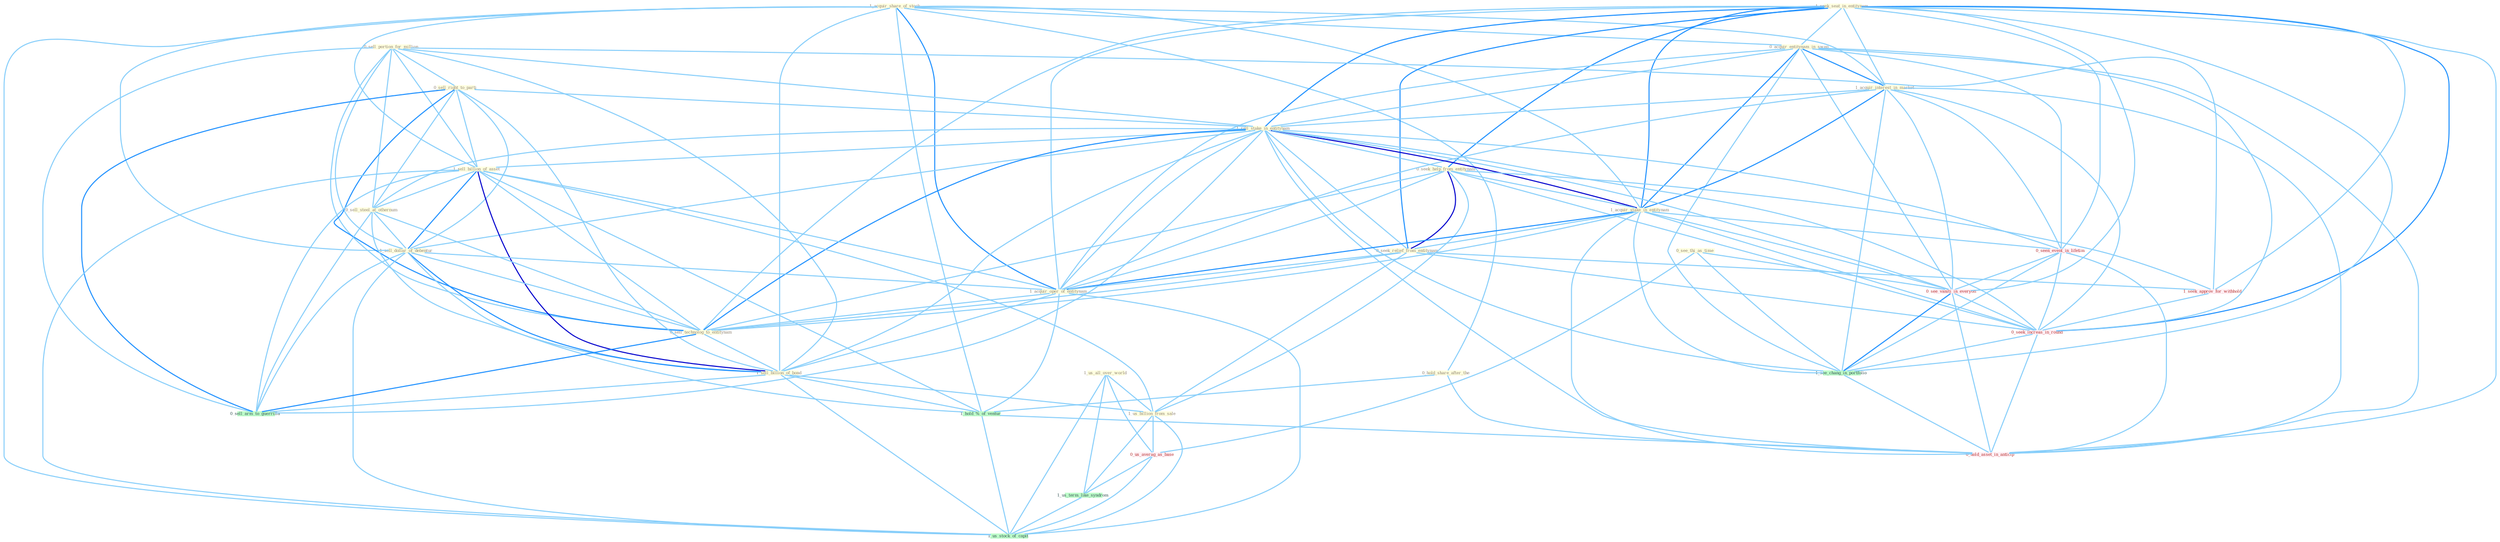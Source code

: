 Graph G{ 
    node
    [shape=polygon,style=filled,width=.5,height=.06,color="#BDFCC9",fixedsize=true,fontsize=4,
    fontcolor="#2f4f4f"];
    {node
    [color="#ffffe0", fontcolor="#8b7d6b"] "0_see_thi_as_time " "1_acquir_share_of_stock " "1_seek_seat_in_entitynam " "0_sell_portion_for_million " "0_sell_right_to_parti " "0_acquir_entitynam_in_swap " "1_acquir_interest_in_market " "1_sell_stake_in_entitynam " "0_seek_help_from_entitynam " "1_sell_billion_of_asset " "0_sell_steel_at_othernum " "1_sell_dollar_of_debentur " "1_acquir_stake_in_entitynam " "0_seek_relief_from_entitynam " "0_hold_share_after_the " "1_us_all_over_world " "1_acquir_oper_of_entitynam " "0_sell_technolog_to_entitynam " "1_sell_billion_of_bond " "1_us_billion_from_sale "}
{node [color="#fff0f5", fontcolor="#b22222"] "0_seen_event_in_lifetim " "0_us_averag_as_base " "1_seek_approv_for_withhold " "0_see_vaniti_in_everyon " "0_seek_increas_in_round " "0_hold_asset_in_anticip "}
edge [color="#B0E2FF"];

	"0_see_thi_as_time " -- "0_us_averag_as_base " [w="1", color="#87cefa" ];
	"0_see_thi_as_time " -- "0_see_vaniti_in_everyon " [w="1", color="#87cefa" ];
	"0_see_thi_as_time " -- "1_see_chang_in_portfolio " [w="1", color="#87cefa" ];
	"1_acquir_share_of_stock " -- "0_acquir_entitynam_in_swap " [w="1", color="#87cefa" ];
	"1_acquir_share_of_stock " -- "1_acquir_interest_in_market " [w="1", color="#87cefa" ];
	"1_acquir_share_of_stock " -- "1_sell_billion_of_asset " [w="1", color="#87cefa" ];
	"1_acquir_share_of_stock " -- "1_sell_dollar_of_debentur " [w="1", color="#87cefa" ];
	"1_acquir_share_of_stock " -- "1_acquir_stake_in_entitynam " [w="1", color="#87cefa" ];
	"1_acquir_share_of_stock " -- "0_hold_share_after_the " [w="1", color="#87cefa" ];
	"1_acquir_share_of_stock " -- "1_acquir_oper_of_entitynam " [w="2", color="#1e90ff" , len=0.8];
	"1_acquir_share_of_stock " -- "1_sell_billion_of_bond " [w="1", color="#87cefa" ];
	"1_acquir_share_of_stock " -- "1_hold_%_of_ventur " [w="1", color="#87cefa" ];
	"1_acquir_share_of_stock " -- "1_us_stock_of_capit " [w="1", color="#87cefa" ];
	"1_seek_seat_in_entitynam " -- "0_acquir_entitynam_in_swap " [w="1", color="#87cefa" ];
	"1_seek_seat_in_entitynam " -- "1_acquir_interest_in_market " [w="1", color="#87cefa" ];
	"1_seek_seat_in_entitynam " -- "1_sell_stake_in_entitynam " [w="2", color="#1e90ff" , len=0.8];
	"1_seek_seat_in_entitynam " -- "0_seek_help_from_entitynam " [w="2", color="#1e90ff" , len=0.8];
	"1_seek_seat_in_entitynam " -- "1_acquir_stake_in_entitynam " [w="2", color="#1e90ff" , len=0.8];
	"1_seek_seat_in_entitynam " -- "0_seek_relief_from_entitynam " [w="2", color="#1e90ff" , len=0.8];
	"1_seek_seat_in_entitynam " -- "1_acquir_oper_of_entitynam " [w="1", color="#87cefa" ];
	"1_seek_seat_in_entitynam " -- "0_sell_technolog_to_entitynam " [w="1", color="#87cefa" ];
	"1_seek_seat_in_entitynam " -- "0_seen_event_in_lifetim " [w="1", color="#87cefa" ];
	"1_seek_seat_in_entitynam " -- "1_seek_approv_for_withhold " [w="1", color="#87cefa" ];
	"1_seek_seat_in_entitynam " -- "0_see_vaniti_in_everyon " [w="1", color="#87cefa" ];
	"1_seek_seat_in_entitynam " -- "0_seek_increas_in_round " [w="2", color="#1e90ff" , len=0.8];
	"1_seek_seat_in_entitynam " -- "1_see_chang_in_portfolio " [w="1", color="#87cefa" ];
	"1_seek_seat_in_entitynam " -- "0_hold_asset_in_anticip " [w="1", color="#87cefa" ];
	"0_sell_portion_for_million " -- "0_sell_right_to_parti " [w="1", color="#87cefa" ];
	"0_sell_portion_for_million " -- "1_sell_stake_in_entitynam " [w="1", color="#87cefa" ];
	"0_sell_portion_for_million " -- "1_sell_billion_of_asset " [w="1", color="#87cefa" ];
	"0_sell_portion_for_million " -- "0_sell_steel_at_othernum " [w="1", color="#87cefa" ];
	"0_sell_portion_for_million " -- "1_sell_dollar_of_debentur " [w="1", color="#87cefa" ];
	"0_sell_portion_for_million " -- "0_sell_technolog_to_entitynam " [w="1", color="#87cefa" ];
	"0_sell_portion_for_million " -- "1_sell_billion_of_bond " [w="1", color="#87cefa" ];
	"0_sell_portion_for_million " -- "1_seek_approv_for_withhold " [w="1", color="#87cefa" ];
	"0_sell_portion_for_million " -- "0_sell_arm_to_guerrilla " [w="1", color="#87cefa" ];
	"0_sell_right_to_parti " -- "1_sell_stake_in_entitynam " [w="1", color="#87cefa" ];
	"0_sell_right_to_parti " -- "1_sell_billion_of_asset " [w="1", color="#87cefa" ];
	"0_sell_right_to_parti " -- "0_sell_steel_at_othernum " [w="1", color="#87cefa" ];
	"0_sell_right_to_parti " -- "1_sell_dollar_of_debentur " [w="1", color="#87cefa" ];
	"0_sell_right_to_parti " -- "0_sell_technolog_to_entitynam " [w="2", color="#1e90ff" , len=0.8];
	"0_sell_right_to_parti " -- "1_sell_billion_of_bond " [w="1", color="#87cefa" ];
	"0_sell_right_to_parti " -- "0_sell_arm_to_guerrilla " [w="2", color="#1e90ff" , len=0.8];
	"0_acquir_entitynam_in_swap " -- "1_acquir_interest_in_market " [w="2", color="#1e90ff" , len=0.8];
	"0_acquir_entitynam_in_swap " -- "1_sell_stake_in_entitynam " [w="1", color="#87cefa" ];
	"0_acquir_entitynam_in_swap " -- "1_acquir_stake_in_entitynam " [w="2", color="#1e90ff" , len=0.8];
	"0_acquir_entitynam_in_swap " -- "1_acquir_oper_of_entitynam " [w="1", color="#87cefa" ];
	"0_acquir_entitynam_in_swap " -- "0_seen_event_in_lifetim " [w="1", color="#87cefa" ];
	"0_acquir_entitynam_in_swap " -- "0_see_vaniti_in_everyon " [w="1", color="#87cefa" ];
	"0_acquir_entitynam_in_swap " -- "0_seek_increas_in_round " [w="1", color="#87cefa" ];
	"0_acquir_entitynam_in_swap " -- "1_see_chang_in_portfolio " [w="1", color="#87cefa" ];
	"0_acquir_entitynam_in_swap " -- "0_hold_asset_in_anticip " [w="1", color="#87cefa" ];
	"1_acquir_interest_in_market " -- "1_sell_stake_in_entitynam " [w="1", color="#87cefa" ];
	"1_acquir_interest_in_market " -- "1_acquir_stake_in_entitynam " [w="2", color="#1e90ff" , len=0.8];
	"1_acquir_interest_in_market " -- "1_acquir_oper_of_entitynam " [w="1", color="#87cefa" ];
	"1_acquir_interest_in_market " -- "0_seen_event_in_lifetim " [w="1", color="#87cefa" ];
	"1_acquir_interest_in_market " -- "0_see_vaniti_in_everyon " [w="1", color="#87cefa" ];
	"1_acquir_interest_in_market " -- "0_seek_increas_in_round " [w="1", color="#87cefa" ];
	"1_acquir_interest_in_market " -- "1_see_chang_in_portfolio " [w="1", color="#87cefa" ];
	"1_acquir_interest_in_market " -- "0_hold_asset_in_anticip " [w="1", color="#87cefa" ];
	"1_sell_stake_in_entitynam " -- "0_seek_help_from_entitynam " [w="1", color="#87cefa" ];
	"1_sell_stake_in_entitynam " -- "1_sell_billion_of_asset " [w="1", color="#87cefa" ];
	"1_sell_stake_in_entitynam " -- "0_sell_steel_at_othernum " [w="1", color="#87cefa" ];
	"1_sell_stake_in_entitynam " -- "1_sell_dollar_of_debentur " [w="1", color="#87cefa" ];
	"1_sell_stake_in_entitynam " -- "1_acquir_stake_in_entitynam " [w="3", color="#0000cd" , len=0.6];
	"1_sell_stake_in_entitynam " -- "0_seek_relief_from_entitynam " [w="1", color="#87cefa" ];
	"1_sell_stake_in_entitynam " -- "1_acquir_oper_of_entitynam " [w="1", color="#87cefa" ];
	"1_sell_stake_in_entitynam " -- "0_sell_technolog_to_entitynam " [w="2", color="#1e90ff" , len=0.8];
	"1_sell_stake_in_entitynam " -- "1_sell_billion_of_bond " [w="1", color="#87cefa" ];
	"1_sell_stake_in_entitynam " -- "0_seen_event_in_lifetim " [w="1", color="#87cefa" ];
	"1_sell_stake_in_entitynam " -- "0_see_vaniti_in_everyon " [w="1", color="#87cefa" ];
	"1_sell_stake_in_entitynam " -- "0_sell_arm_to_guerrilla " [w="1", color="#87cefa" ];
	"1_sell_stake_in_entitynam " -- "0_seek_increas_in_round " [w="1", color="#87cefa" ];
	"1_sell_stake_in_entitynam " -- "1_see_chang_in_portfolio " [w="1", color="#87cefa" ];
	"1_sell_stake_in_entitynam " -- "0_hold_asset_in_anticip " [w="1", color="#87cefa" ];
	"0_seek_help_from_entitynam " -- "1_acquir_stake_in_entitynam " [w="1", color="#87cefa" ];
	"0_seek_help_from_entitynam " -- "0_seek_relief_from_entitynam " [w="3", color="#0000cd" , len=0.6];
	"0_seek_help_from_entitynam " -- "1_acquir_oper_of_entitynam " [w="1", color="#87cefa" ];
	"0_seek_help_from_entitynam " -- "0_sell_technolog_to_entitynam " [w="1", color="#87cefa" ];
	"0_seek_help_from_entitynam " -- "1_us_billion_from_sale " [w="1", color="#87cefa" ];
	"0_seek_help_from_entitynam " -- "1_seek_approv_for_withhold " [w="1", color="#87cefa" ];
	"0_seek_help_from_entitynam " -- "0_seek_increas_in_round " [w="1", color="#87cefa" ];
	"1_sell_billion_of_asset " -- "0_sell_steel_at_othernum " [w="1", color="#87cefa" ];
	"1_sell_billion_of_asset " -- "1_sell_dollar_of_debentur " [w="2", color="#1e90ff" , len=0.8];
	"1_sell_billion_of_asset " -- "1_acquir_oper_of_entitynam " [w="1", color="#87cefa" ];
	"1_sell_billion_of_asset " -- "0_sell_technolog_to_entitynam " [w="1", color="#87cefa" ];
	"1_sell_billion_of_asset " -- "1_sell_billion_of_bond " [w="3", color="#0000cd" , len=0.6];
	"1_sell_billion_of_asset " -- "1_us_billion_from_sale " [w="1", color="#87cefa" ];
	"1_sell_billion_of_asset " -- "1_hold_%_of_ventur " [w="1", color="#87cefa" ];
	"1_sell_billion_of_asset " -- "0_sell_arm_to_guerrilla " [w="1", color="#87cefa" ];
	"1_sell_billion_of_asset " -- "1_us_stock_of_capit " [w="1", color="#87cefa" ];
	"0_sell_steel_at_othernum " -- "1_sell_dollar_of_debentur " [w="1", color="#87cefa" ];
	"0_sell_steel_at_othernum " -- "0_sell_technolog_to_entitynam " [w="1", color="#87cefa" ];
	"0_sell_steel_at_othernum " -- "1_sell_billion_of_bond " [w="1", color="#87cefa" ];
	"0_sell_steel_at_othernum " -- "0_sell_arm_to_guerrilla " [w="1", color="#87cefa" ];
	"1_sell_dollar_of_debentur " -- "1_acquir_oper_of_entitynam " [w="1", color="#87cefa" ];
	"1_sell_dollar_of_debentur " -- "0_sell_technolog_to_entitynam " [w="1", color="#87cefa" ];
	"1_sell_dollar_of_debentur " -- "1_sell_billion_of_bond " [w="2", color="#1e90ff" , len=0.8];
	"1_sell_dollar_of_debentur " -- "1_hold_%_of_ventur " [w="1", color="#87cefa" ];
	"1_sell_dollar_of_debentur " -- "0_sell_arm_to_guerrilla " [w="1", color="#87cefa" ];
	"1_sell_dollar_of_debentur " -- "1_us_stock_of_capit " [w="1", color="#87cefa" ];
	"1_acquir_stake_in_entitynam " -- "0_seek_relief_from_entitynam " [w="1", color="#87cefa" ];
	"1_acquir_stake_in_entitynam " -- "1_acquir_oper_of_entitynam " [w="2", color="#1e90ff" , len=0.8];
	"1_acquir_stake_in_entitynam " -- "0_sell_technolog_to_entitynam " [w="1", color="#87cefa" ];
	"1_acquir_stake_in_entitynam " -- "0_seen_event_in_lifetim " [w="1", color="#87cefa" ];
	"1_acquir_stake_in_entitynam " -- "0_see_vaniti_in_everyon " [w="1", color="#87cefa" ];
	"1_acquir_stake_in_entitynam " -- "0_seek_increas_in_round " [w="1", color="#87cefa" ];
	"1_acquir_stake_in_entitynam " -- "1_see_chang_in_portfolio " [w="1", color="#87cefa" ];
	"1_acquir_stake_in_entitynam " -- "0_hold_asset_in_anticip " [w="1", color="#87cefa" ];
	"0_seek_relief_from_entitynam " -- "1_acquir_oper_of_entitynam " [w="1", color="#87cefa" ];
	"0_seek_relief_from_entitynam " -- "0_sell_technolog_to_entitynam " [w="1", color="#87cefa" ];
	"0_seek_relief_from_entitynam " -- "1_us_billion_from_sale " [w="1", color="#87cefa" ];
	"0_seek_relief_from_entitynam " -- "1_seek_approv_for_withhold " [w="1", color="#87cefa" ];
	"0_seek_relief_from_entitynam " -- "0_seek_increas_in_round " [w="1", color="#87cefa" ];
	"0_hold_share_after_the " -- "1_hold_%_of_ventur " [w="1", color="#87cefa" ];
	"0_hold_share_after_the " -- "0_hold_asset_in_anticip " [w="1", color="#87cefa" ];
	"1_us_all_over_world " -- "1_us_billion_from_sale " [w="1", color="#87cefa" ];
	"1_us_all_over_world " -- "0_us_averag_as_base " [w="1", color="#87cefa" ];
	"1_us_all_over_world " -- "1_us_term_like_syndrom " [w="1", color="#87cefa" ];
	"1_us_all_over_world " -- "1_us_stock_of_capit " [w="1", color="#87cefa" ];
	"1_acquir_oper_of_entitynam " -- "0_sell_technolog_to_entitynam " [w="1", color="#87cefa" ];
	"1_acquir_oper_of_entitynam " -- "1_sell_billion_of_bond " [w="1", color="#87cefa" ];
	"1_acquir_oper_of_entitynam " -- "1_hold_%_of_ventur " [w="1", color="#87cefa" ];
	"1_acquir_oper_of_entitynam " -- "1_us_stock_of_capit " [w="1", color="#87cefa" ];
	"0_sell_technolog_to_entitynam " -- "1_sell_billion_of_bond " [w="1", color="#87cefa" ];
	"0_sell_technolog_to_entitynam " -- "0_sell_arm_to_guerrilla " [w="2", color="#1e90ff" , len=0.8];
	"1_sell_billion_of_bond " -- "1_us_billion_from_sale " [w="1", color="#87cefa" ];
	"1_sell_billion_of_bond " -- "1_hold_%_of_ventur " [w="1", color="#87cefa" ];
	"1_sell_billion_of_bond " -- "0_sell_arm_to_guerrilla " [w="1", color="#87cefa" ];
	"1_sell_billion_of_bond " -- "1_us_stock_of_capit " [w="1", color="#87cefa" ];
	"1_us_billion_from_sale " -- "0_us_averag_as_base " [w="1", color="#87cefa" ];
	"1_us_billion_from_sale " -- "1_us_term_like_syndrom " [w="1", color="#87cefa" ];
	"1_us_billion_from_sale " -- "1_us_stock_of_capit " [w="1", color="#87cefa" ];
	"0_seen_event_in_lifetim " -- "0_see_vaniti_in_everyon " [w="1", color="#87cefa" ];
	"0_seen_event_in_lifetim " -- "0_seek_increas_in_round " [w="1", color="#87cefa" ];
	"0_seen_event_in_lifetim " -- "1_see_chang_in_portfolio " [w="1", color="#87cefa" ];
	"0_seen_event_in_lifetim " -- "0_hold_asset_in_anticip " [w="1", color="#87cefa" ];
	"0_us_averag_as_base " -- "1_us_term_like_syndrom " [w="1", color="#87cefa" ];
	"0_us_averag_as_base " -- "1_us_stock_of_capit " [w="1", color="#87cefa" ];
	"1_us_term_like_syndrom " -- "1_us_stock_of_capit " [w="1", color="#87cefa" ];
	"1_seek_approv_for_withhold " -- "0_seek_increas_in_round " [w="1", color="#87cefa" ];
	"1_hold_%_of_ventur " -- "1_us_stock_of_capit " [w="1", color="#87cefa" ];
	"1_hold_%_of_ventur " -- "0_hold_asset_in_anticip " [w="1", color="#87cefa" ];
	"0_see_vaniti_in_everyon " -- "0_seek_increas_in_round " [w="1", color="#87cefa" ];
	"0_see_vaniti_in_everyon " -- "1_see_chang_in_portfolio " [w="2", color="#1e90ff" , len=0.8];
	"0_see_vaniti_in_everyon " -- "0_hold_asset_in_anticip " [w="1", color="#87cefa" ];
	"0_seek_increas_in_round " -- "1_see_chang_in_portfolio " [w="1", color="#87cefa" ];
	"0_seek_increas_in_round " -- "0_hold_asset_in_anticip " [w="1", color="#87cefa" ];
	"1_see_chang_in_portfolio " -- "0_hold_asset_in_anticip " [w="1", color="#87cefa" ];
}